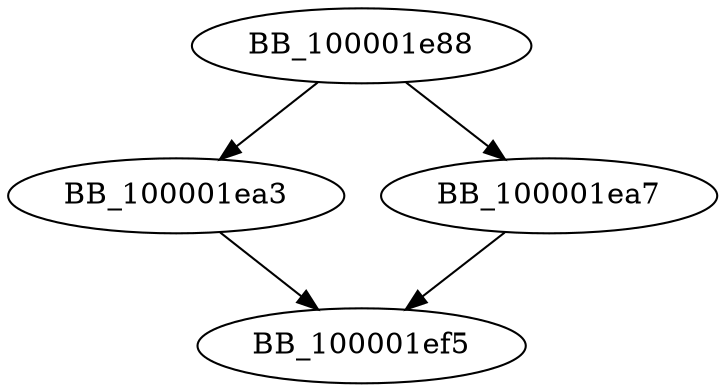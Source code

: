 DiGraph __ZN9Converter8outShortEv{
BB_100001e88->BB_100001ea3
BB_100001e88->BB_100001ea7
BB_100001ea3->BB_100001ef5
BB_100001ea7->BB_100001ef5
}
